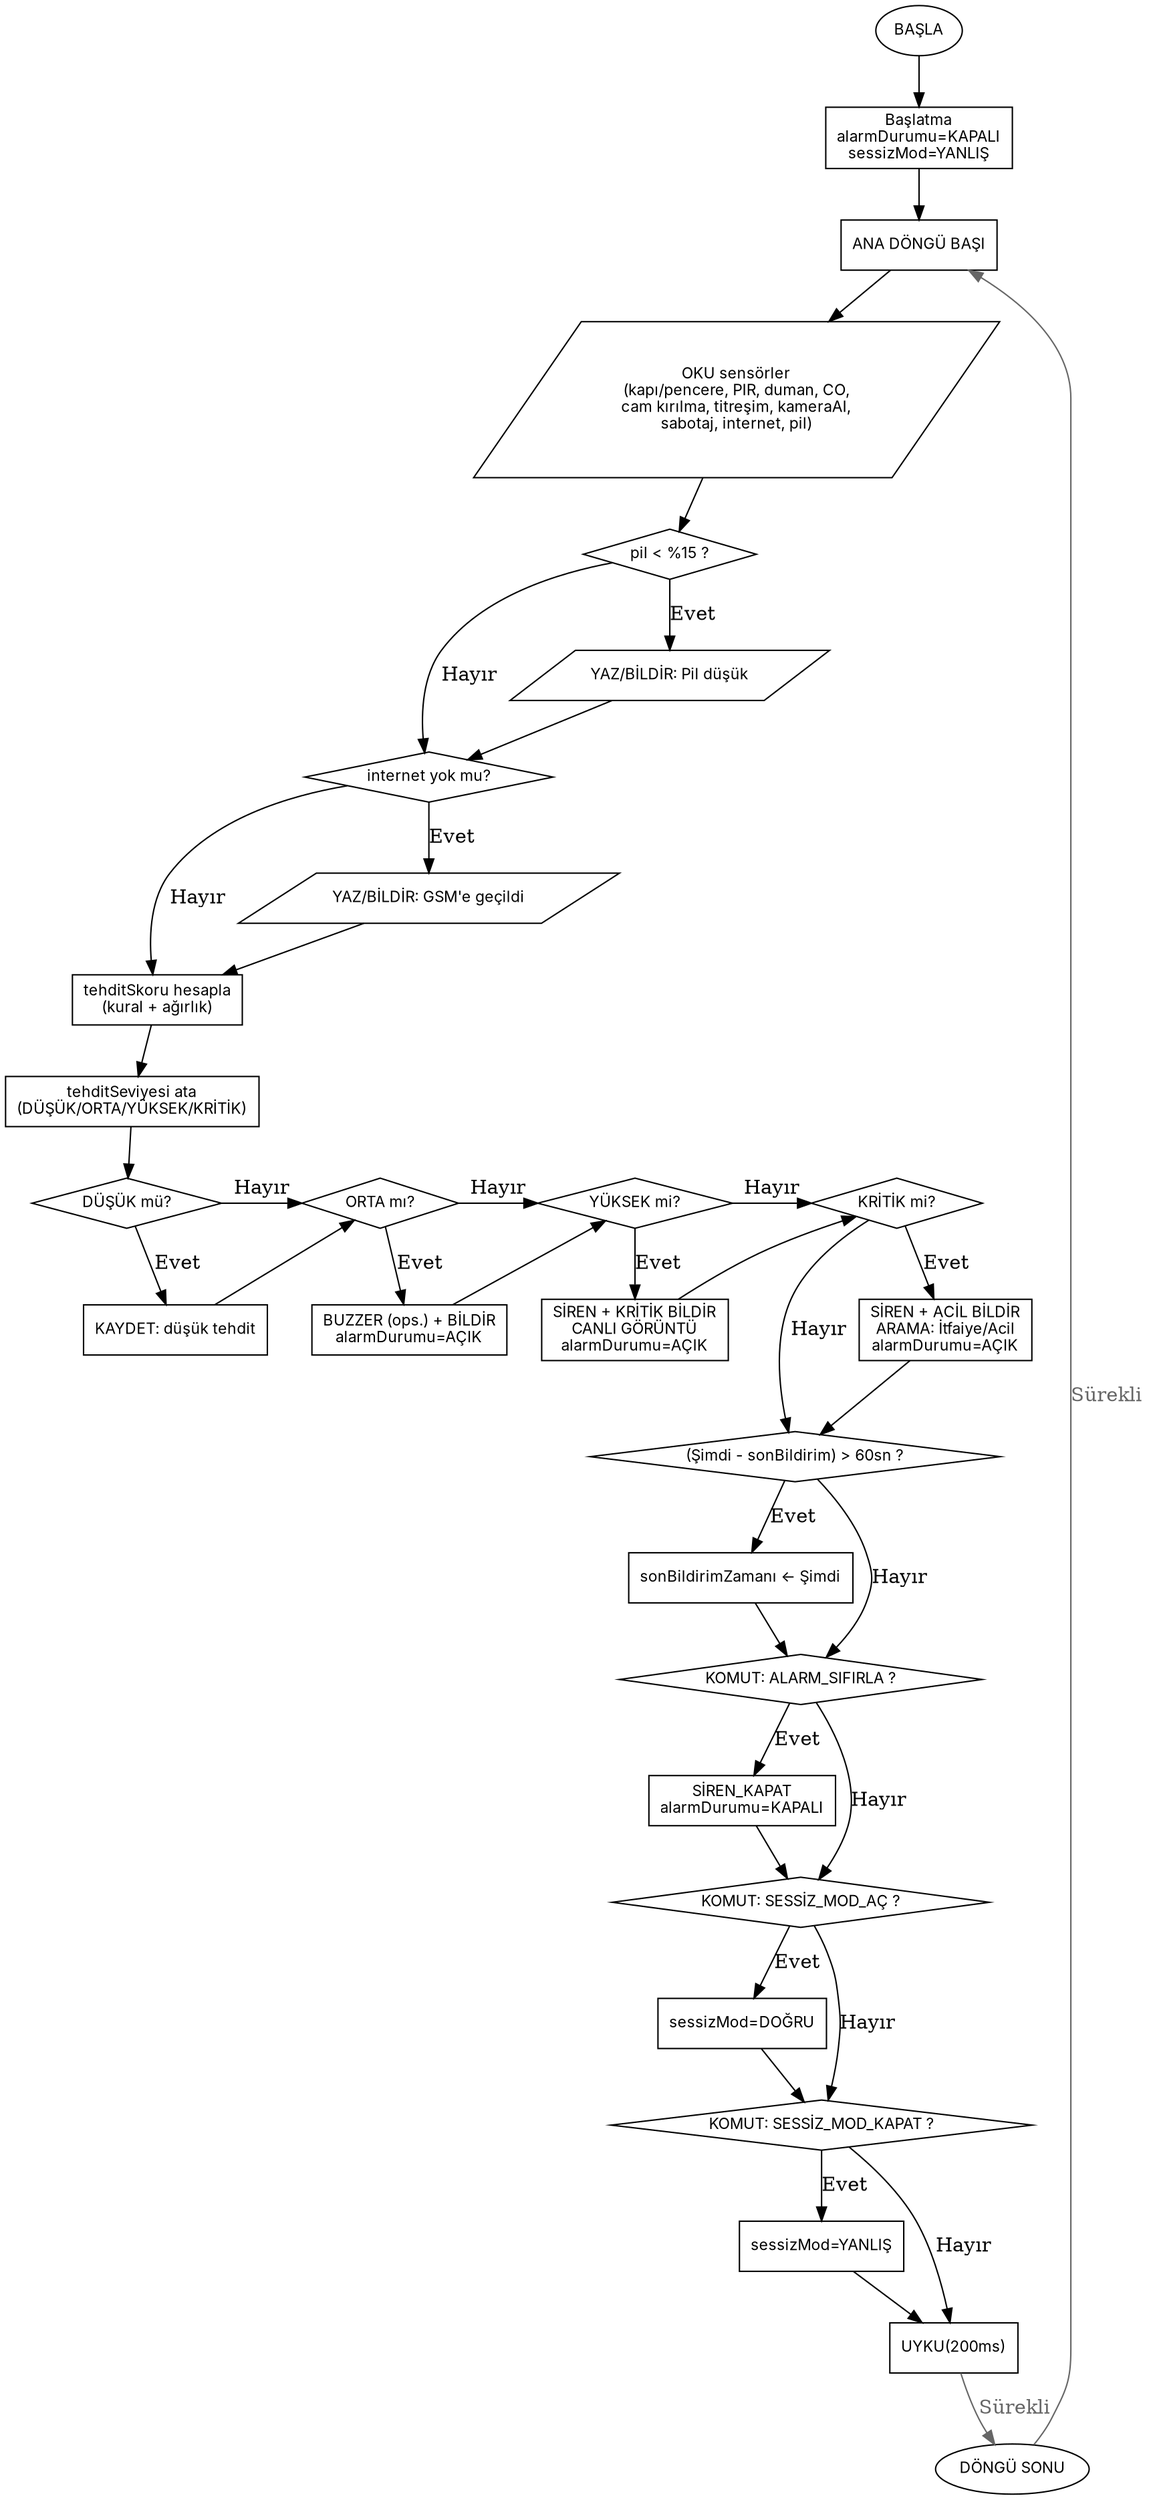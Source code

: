 digraph AkilliEvGuvenlik {
    rankdir=TB;
    node [fontname="Inter", fontsize=11];

    // Şekil türleri
    start   [shape=oval, label="BAŞLA"];
    init    [shape=box,  label="Başlatma\nalarmDurumu=KAPALI\nsessizMod=YANLIŞ"];
    loopH   [shape=box,  label="ANA DÖNGÜ BAŞI"];

    // Sensör okuma
    read    [shape=parallelogram, label="OKU sensörler\n(kapı/pencere, PIR, duman, CO,\ncam kırılma, titreşim, kameraAI,\nsabotaj, internet, pil)"];

    // Sağlık kontrolleri
    batQ    [shape=diamond, label="pil < %15 ?"];
    batOut  [shape=parallelogram, label="YAZ/BİLDİR: Pil düşük"];

    netQ    [shape=diamond, label="internet yok mu?"];
    netOut  [shape=parallelogram, label="YAZ/BİLDİR: GSM'e geçildi"];

    // Tehdit skoru ve seviye
    score   [shape=box, label="tehditSkoru hesapla\n(kural + ağırlık)"];
    lvl     [shape=box, label="tehditSeviyesi ata\n(DÜŞÜK/ORTA/YÜKSEK/KRİTİK)"];

    // Kararlar
    lowQ    [shape=diamond, label="DÜŞÜK mü?"];
    lowAct  [shape=box, label="KAYDET: düşük tehdit"];

    midQ    [shape=diamond, label="ORTA mı?"];
    midAct  [shape=box, label="BUZZER (ops.) + BİLDİR\nalarmDurumu=AÇIK"];

    highQ   [shape=diamond, label="YÜKSEK mi?"];
    highAct [shape=box, label="SİREN + KRİTİK BİLDİR\nCANLI GÖRÜNTÜ\nalarmDurumu=AÇIK"];

    kritQ   [shape=diamond, label="KRİTİK mi?"];
    kritAct [shape=box, label="SİREN + ACİL BİLDİR\nARAMA: İtfaiye/Acil\nalarmDurumu=AÇIK"];

    // Rate limit
    rlQ     [shape=diamond, label="(Şimdi - sonBildirim) > 60sn ?"];
    rlAct   [shape=box, label="sonBildirimZamanı ← Şimdi"];

    // Komutlar
    rstQ    [shape=diamond, label="KOMUT: ALARM_SIFIRLA ?"];
    rstAct  [shape=box, label="SİREN_KAPAT\nalarmDurumu=KAPALI"];

    silQ    [shape=diamond, label="KOMUT: SESSİZ_MOD_AÇ ?"];
    silAct  [shape=box, label="sessizMod=DOĞRU"];

    sdlQ    [shape=diamond, label="KOMUT: SESSİZ_MOD_KAPAT ?"];
    sdlAct  [shape=box, label="sessizMod=YANLIŞ"];

    // Döngü sonu
    sleep   [shape=box, label="UYKU(200ms)"];
    back    [shape=oval, label="DÖNGÜ SONU"];

    // Akışlar
    start -> init -> loopH -> read;

    read -> batQ;
    batQ -> batOut [label="Evet"];
    batQ -> netQ   [label="Hayır"];
    batOut -> netQ;

    netQ -> netOut [label="Evet"];
    netQ -> score  [label="Hayır"];
    netOut -> score;

    score -> lvl;

    // DÜŞÜK
    lvl -> lowQ;
    lowQ -> lowAct [label="Evet"];
    lowQ -> midQ   [label="Hayır"];
    lowAct -> midQ;

    // ORTA
    midQ -> midAct [label="Evet"];
    midQ -> highQ  [label="Hayır"];
    midAct -> highQ;

    // YÜKSEK
    highQ -> highAct [label="Evet"];
    highQ -> kritQ   [label="Hayır"];
    highAct -> kritQ;

    // KRİTİK
    kritQ -> kritAct [label="Evet"];
    kritQ -> rlQ     [label="Hayır"];
    kritAct -> rlQ;

    // Rate limit
    rlQ -> rlAct [label="Evet"];
    rlQ -> rstQ  [label="Hayır"];
    rlAct -> rstQ;

    // Komutlar
    rstQ -> rstAct [label="Evet"];
    rstQ -> silQ   [label="Hayır"];
    rstAct -> silQ;

    silQ -> silAct [label="Evet"];
    silQ -> sdlQ   [label="Hayır"];
    silAct -> sdlQ;

    sdlQ -> sdlAct [label="Evet"];
    sdlQ -> sleep  [label="Hayır"];
    sdlAct -> sleep;

    // Sonsuz döngü geri ok
    sleep -> back -> loopH [label="Sürekli", color="gray40", fontcolor="gray40"];

    // Stil küçük iyileştirme
    {rank=same; lowQ; midQ; highQ; kritQ}
}
